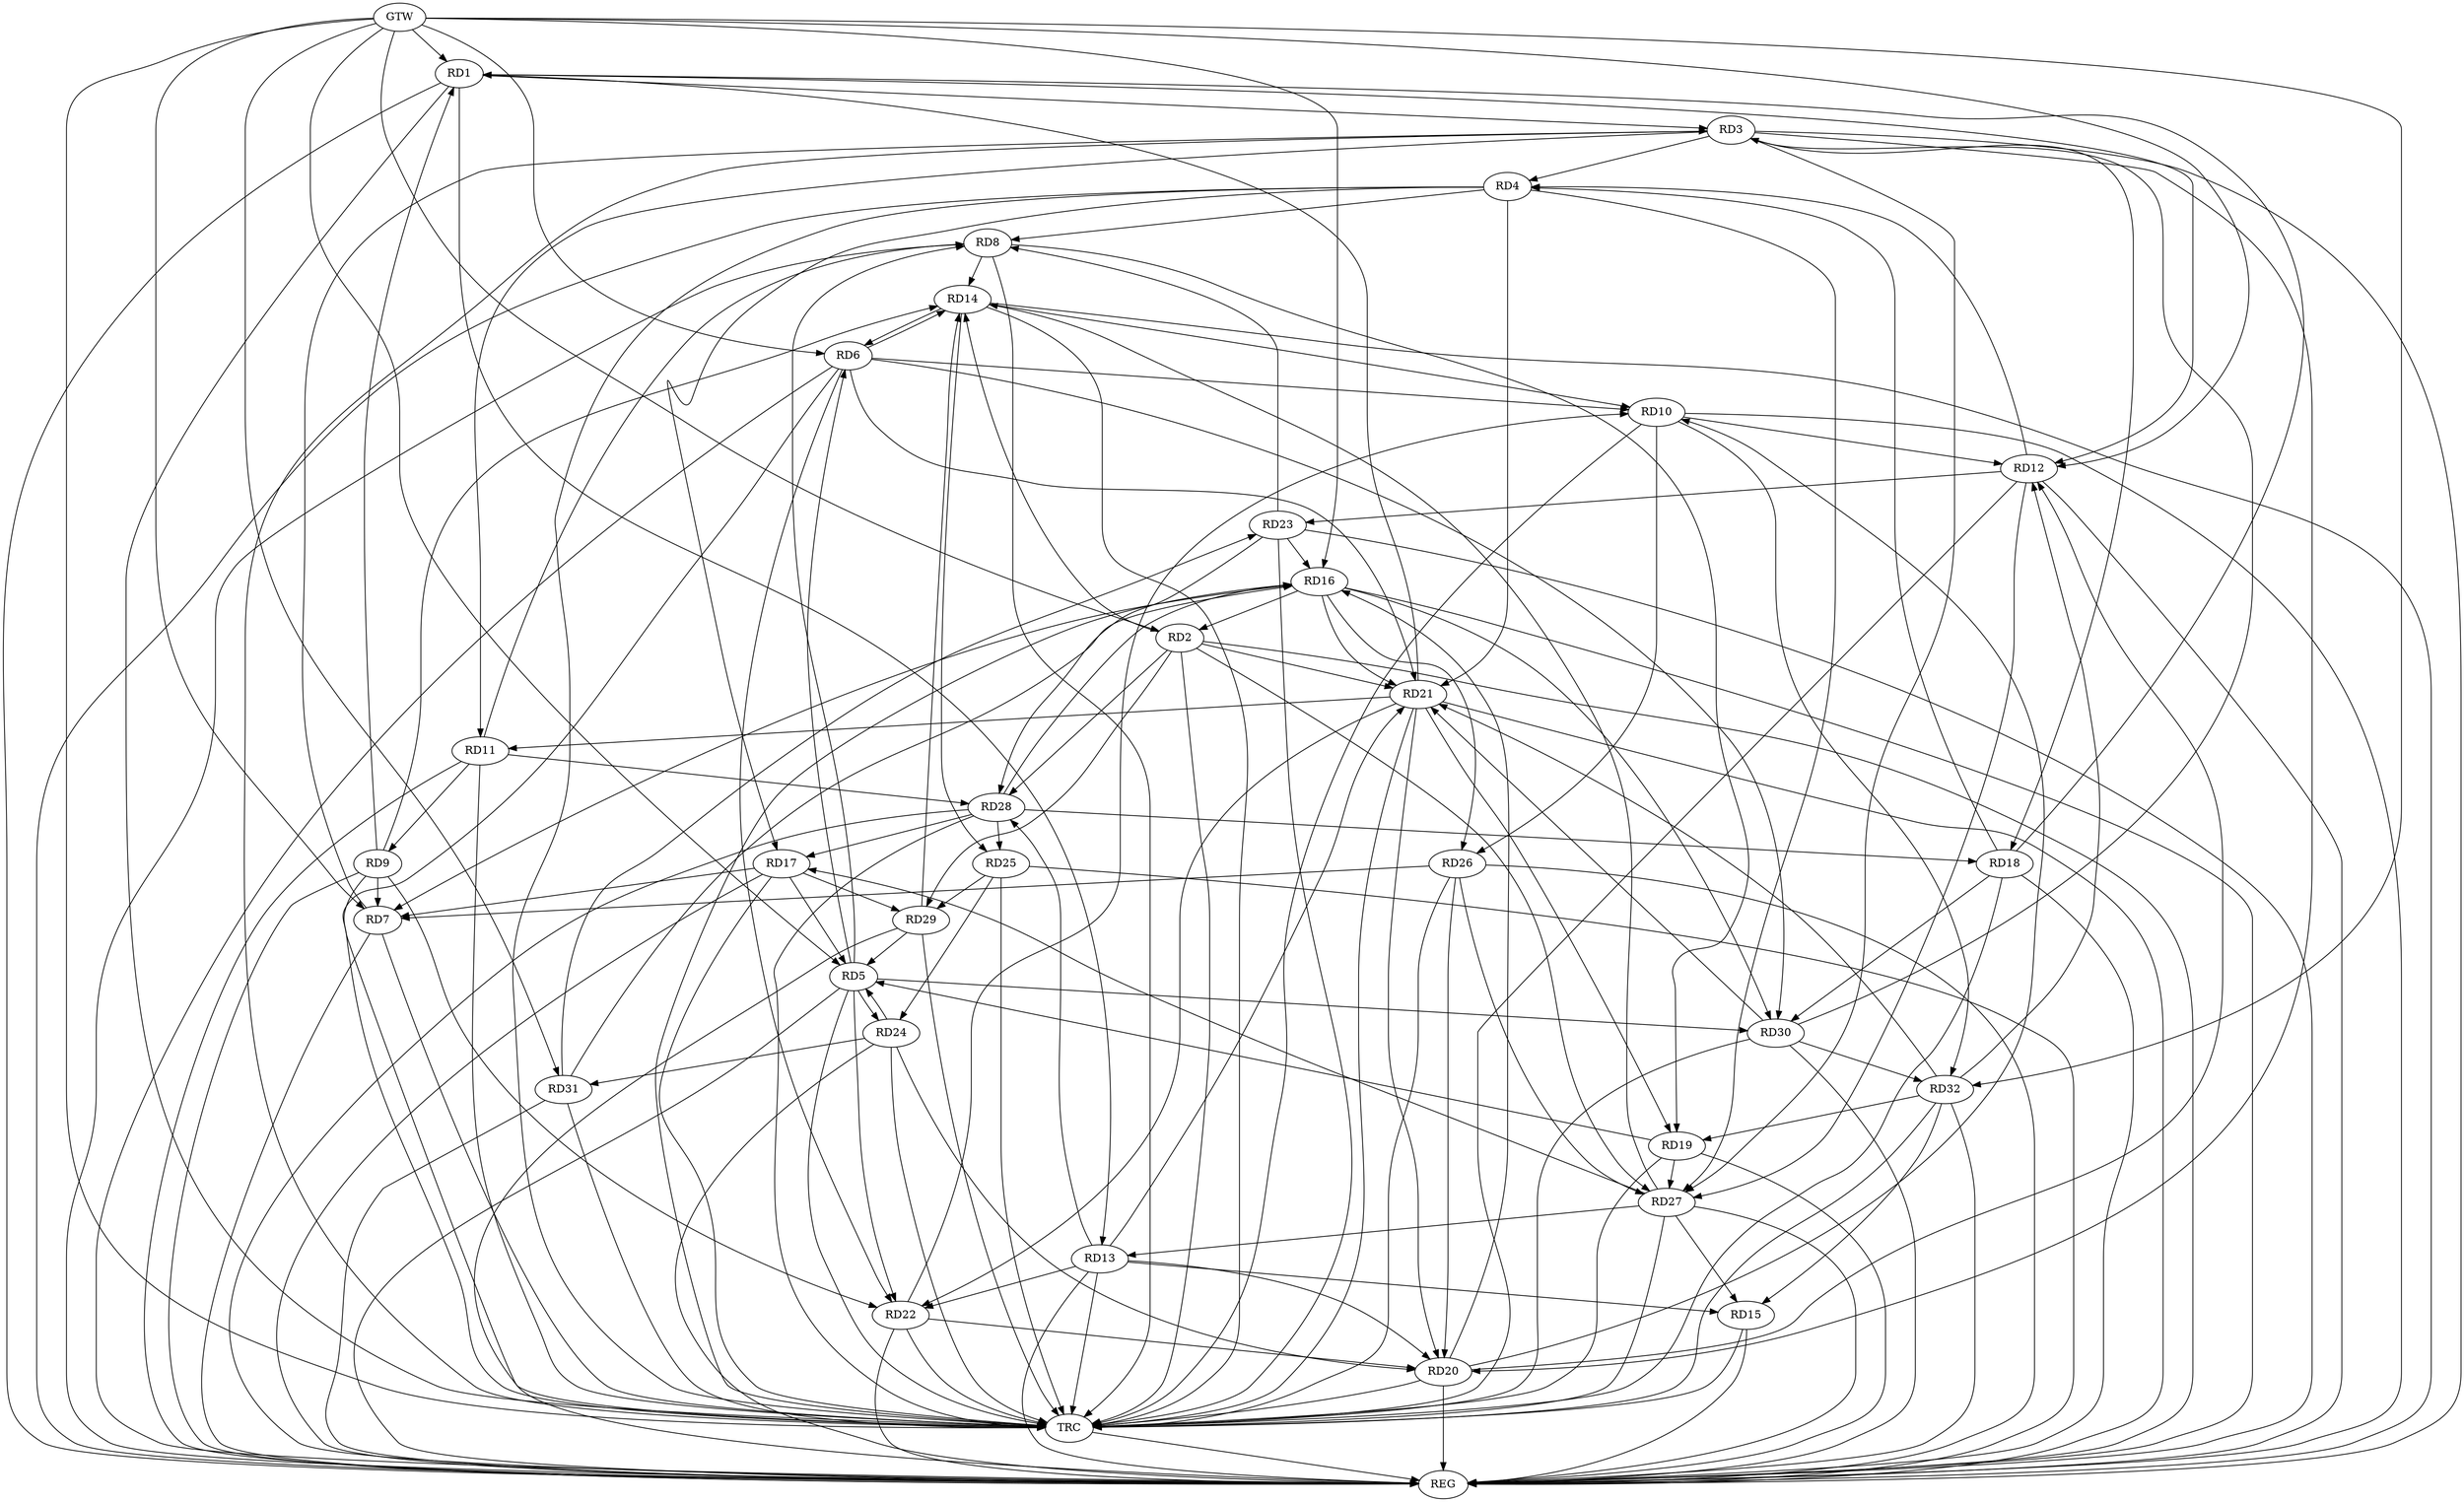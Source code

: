 strict digraph G {
  RD1 [ label="RD1" ];
  RD2 [ label="RD2" ];
  RD3 [ label="RD3" ];
  RD4 [ label="RD4" ];
  RD5 [ label="RD5" ];
  RD6 [ label="RD6" ];
  RD7 [ label="RD7" ];
  RD8 [ label="RD8" ];
  RD9 [ label="RD9" ];
  RD10 [ label="RD10" ];
  RD11 [ label="RD11" ];
  RD12 [ label="RD12" ];
  RD13 [ label="RD13" ];
  RD14 [ label="RD14" ];
  RD15 [ label="RD15" ];
  RD16 [ label="RD16" ];
  RD17 [ label="RD17" ];
  RD18 [ label="RD18" ];
  RD19 [ label="RD19" ];
  RD20 [ label="RD20" ];
  RD21 [ label="RD21" ];
  RD22 [ label="RD22" ];
  RD23 [ label="RD23" ];
  RD24 [ label="RD24" ];
  RD25 [ label="RD25" ];
  RD26 [ label="RD26" ];
  RD27 [ label="RD27" ];
  RD28 [ label="RD28" ];
  RD29 [ label="RD29" ];
  RD30 [ label="RD30" ];
  RD31 [ label="RD31" ];
  RD32 [ label="RD32" ];
  GTW [ label="GTW" ];
  REG [ label="REG" ];
  TRC [ label="TRC" ];
  RD1 -> RD3;
  RD9 -> RD1;
  RD1 -> RD12;
  RD1 -> RD13;
  RD18 -> RD1;
  RD21 -> RD1;
  RD2 -> RD14;
  RD16 -> RD2;
  RD2 -> RD21;
  RD2 -> RD27;
  RD2 -> RD28;
  RD2 -> RD29;
  RD3 -> RD4;
  RD7 -> RD3;
  RD3 -> RD11;
  RD3 -> RD18;
  RD3 -> RD20;
  RD3 -> RD27;
  RD30 -> RD3;
  RD4 -> RD8;
  RD12 -> RD4;
  RD4 -> RD17;
  RD18 -> RD4;
  RD4 -> RD21;
  RD4 -> RD27;
  RD5 -> RD6;
  RD5 -> RD8;
  RD17 -> RD5;
  RD19 -> RD5;
  RD5 -> RD22;
  RD5 -> RD24;
  RD24 -> RD5;
  RD29 -> RD5;
  RD5 -> RD30;
  RD6 -> RD10;
  RD6 -> RD14;
  RD14 -> RD6;
  RD6 -> RD21;
  RD6 -> RD22;
  RD6 -> RD30;
  RD9 -> RD7;
  RD16 -> RD7;
  RD17 -> RD7;
  RD26 -> RD7;
  RD11 -> RD8;
  RD8 -> RD14;
  RD8 -> RD19;
  RD23 -> RD8;
  RD11 -> RD9;
  RD9 -> RD14;
  RD9 -> RD22;
  RD10 -> RD12;
  RD14 -> RD10;
  RD20 -> RD10;
  RD22 -> RD10;
  RD10 -> RD26;
  RD10 -> RD32;
  RD21 -> RD11;
  RD11 -> RD28;
  RD20 -> RD12;
  RD12 -> RD23;
  RD12 -> RD27;
  RD32 -> RD12;
  RD13 -> RD15;
  RD13 -> RD20;
  RD13 -> RD21;
  RD13 -> RD22;
  RD27 -> RD13;
  RD13 -> RD28;
  RD14 -> RD25;
  RD27 -> RD14;
  RD29 -> RD14;
  RD27 -> RD15;
  RD32 -> RD15;
  RD20 -> RD16;
  RD16 -> RD21;
  RD23 -> RD16;
  RD16 -> RD26;
  RD28 -> RD16;
  RD16 -> RD30;
  RD31 -> RD16;
  RD27 -> RD17;
  RD28 -> RD17;
  RD17 -> RD29;
  RD28 -> RD18;
  RD18 -> RD30;
  RD21 -> RD19;
  RD19 -> RD27;
  RD32 -> RD19;
  RD21 -> RD20;
  RD22 -> RD20;
  RD24 -> RD20;
  RD26 -> RD20;
  RD21 -> RD22;
  RD30 -> RD21;
  RD32 -> RD21;
  RD23 -> RD28;
  RD31 -> RD23;
  RD25 -> RD24;
  RD24 -> RD31;
  RD28 -> RD25;
  RD25 -> RD29;
  RD26 -> RD27;
  RD30 -> RD32;
  GTW -> RD1;
  GTW -> RD5;
  GTW -> RD12;
  GTW -> RD7;
  GTW -> RD16;
  GTW -> RD31;
  GTW -> RD32;
  GTW -> RD6;
  GTW -> RD2;
  RD1 -> REG;
  RD2 -> REG;
  RD3 -> REG;
  RD4 -> REG;
  RD5 -> REG;
  RD6 -> REG;
  RD7 -> REG;
  RD8 -> REG;
  RD9 -> REG;
  RD10 -> REG;
  RD11 -> REG;
  RD12 -> REG;
  RD13 -> REG;
  RD14 -> REG;
  RD15 -> REG;
  RD16 -> REG;
  RD17 -> REG;
  RD18 -> REG;
  RD19 -> REG;
  RD20 -> REG;
  RD21 -> REG;
  RD22 -> REG;
  RD23 -> REG;
  RD24 -> REG;
  RD25 -> REG;
  RD26 -> REG;
  RD27 -> REG;
  RD28 -> REG;
  RD29 -> REG;
  RD30 -> REG;
  RD31 -> REG;
  RD32 -> REG;
  RD1 -> TRC;
  RD2 -> TRC;
  RD3 -> TRC;
  RD4 -> TRC;
  RD5 -> TRC;
  RD6 -> TRC;
  RD7 -> TRC;
  RD8 -> TRC;
  RD9 -> TRC;
  RD10 -> TRC;
  RD11 -> TRC;
  RD12 -> TRC;
  RD13 -> TRC;
  RD14 -> TRC;
  RD15 -> TRC;
  RD16 -> TRC;
  RD17 -> TRC;
  RD18 -> TRC;
  RD19 -> TRC;
  RD20 -> TRC;
  RD21 -> TRC;
  RD22 -> TRC;
  RD23 -> TRC;
  RD24 -> TRC;
  RD25 -> TRC;
  RD26 -> TRC;
  RD27 -> TRC;
  RD28 -> TRC;
  RD29 -> TRC;
  RD30 -> TRC;
  RD31 -> TRC;
  RD32 -> TRC;
  GTW -> TRC;
  TRC -> REG;
}
